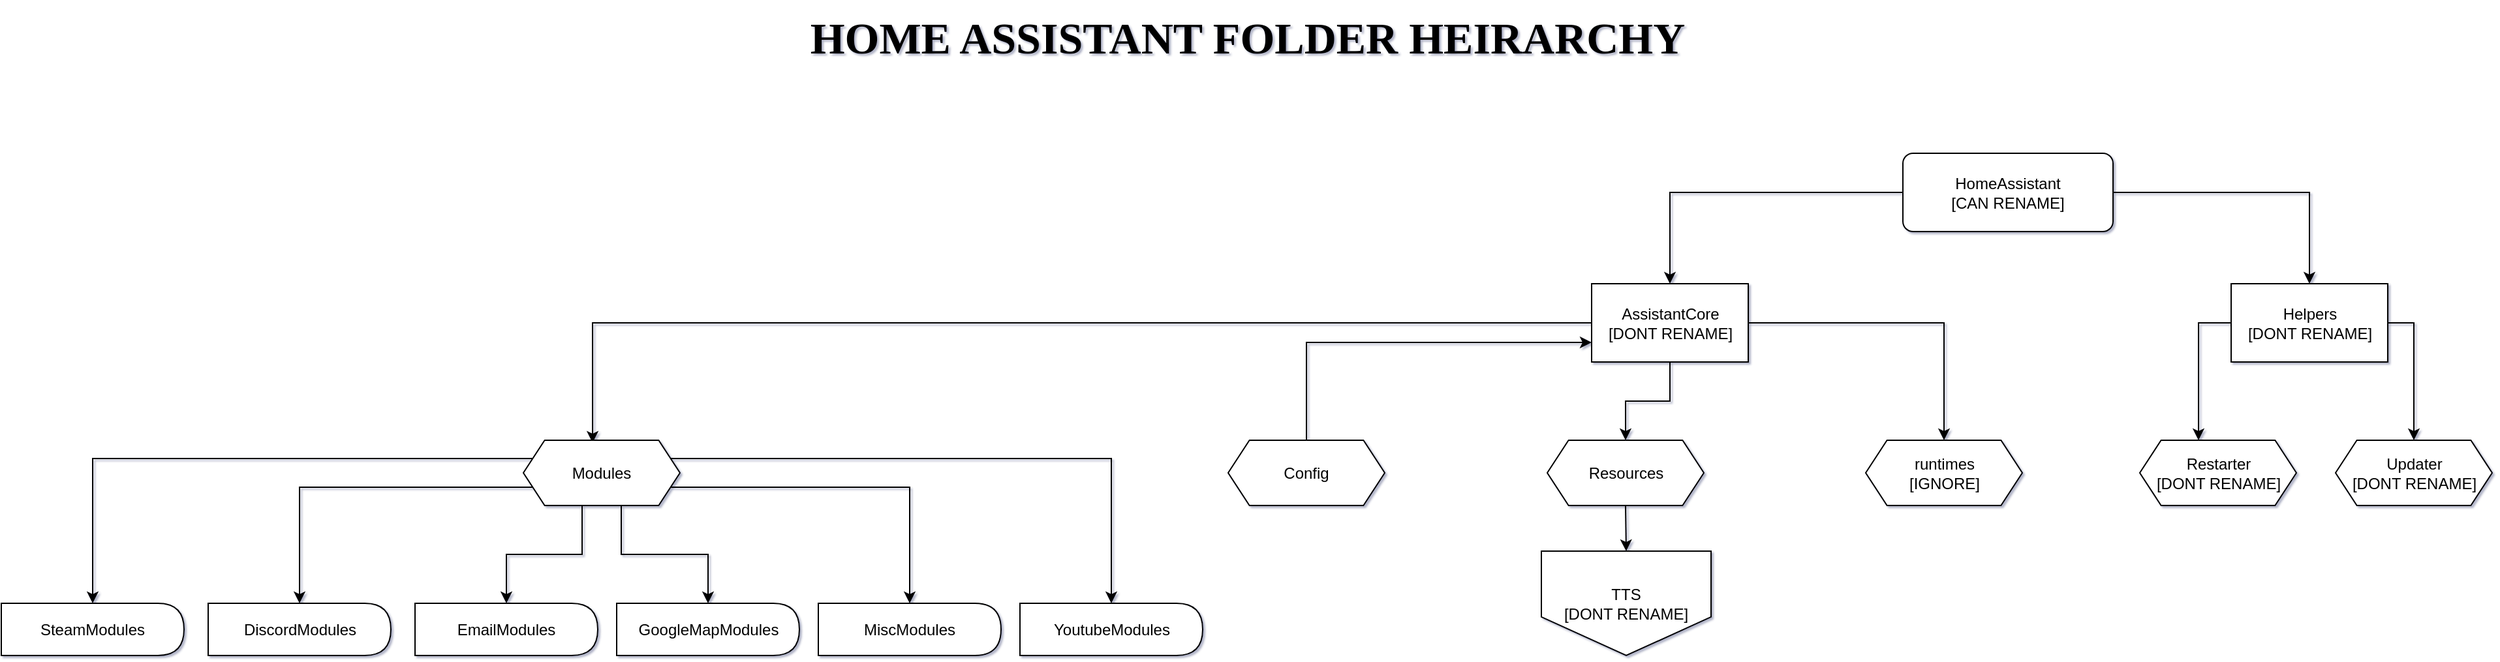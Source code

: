 <mxfile version="10.8.9" type="device"><diagram id="G6u-f83_g-XoqXDKuJAM" name="Page-1"><mxGraphModel dx="4856" dy="2140" grid="1" gridSize="10" guides="1" tooltips="1" connect="1" arrows="1" fold="1" page="1" pageScale="1" pageWidth="1200" pageHeight="800" math="0" shadow="1"><root><mxCell id="0"/><mxCell id="1" parent="0"/><mxCell id="c9jgI6Bl3LWKztlzpwif-20" style="edgeStyle=orthogonalEdgeStyle;rounded=0;orthogonalLoop=1;jettySize=auto;html=1;exitX=0;exitY=0.5;exitDx=0;exitDy=0;entryX=0.5;entryY=0;entryDx=0;entryDy=0;" edge="1" parent="1" source="c9jgI6Bl3LWKztlzpwif-1" target="c9jgI6Bl3LWKztlzpwif-2"><mxGeometry relative="1" as="geometry"/></mxCell><mxCell id="c9jgI6Bl3LWKztlzpwif-21" style="edgeStyle=orthogonalEdgeStyle;rounded=0;orthogonalLoop=1;jettySize=auto;html=1;exitX=1;exitY=0.5;exitDx=0;exitDy=0;entryX=0.5;entryY=0;entryDx=0;entryDy=0;" edge="1" parent="1" source="c9jgI6Bl3LWKztlzpwif-1" target="c9jgI6Bl3LWKztlzpwif-3"><mxGeometry relative="1" as="geometry"/></mxCell><mxCell id="c9jgI6Bl3LWKztlzpwif-1" value="HomeAssistant&lt;br&gt;[CAN RENAME]&lt;br&gt;" style="rounded=1;whiteSpace=wrap;html=1;arcSize=13;" vertex="1" parent="1"><mxGeometry x="417" y="157.5" width="161" height="60" as="geometry"/></mxCell><mxCell id="c9jgI6Bl3LWKztlzpwif-27" style="edgeStyle=orthogonalEdgeStyle;rounded=0;orthogonalLoop=1;jettySize=auto;html=1;exitX=1;exitY=0.5;exitDx=0;exitDy=0;entryX=0.5;entryY=0;entryDx=0;entryDy=0;" edge="1" parent="1" source="c9jgI6Bl3LWKztlzpwif-2" target="c9jgI6Bl3LWKztlzpwif-7"><mxGeometry relative="1" as="geometry"/></mxCell><mxCell id="c9jgI6Bl3LWKztlzpwif-42" style="edgeStyle=orthogonalEdgeStyle;rounded=0;orthogonalLoop=1;jettySize=auto;html=1;exitX=0;exitY=0.5;exitDx=0;exitDy=0;entryX=0.442;entryY=0.04;entryDx=0;entryDy=0;entryPerimeter=0;" edge="1" parent="1" source="c9jgI6Bl3LWKztlzpwif-2" target="c9jgI6Bl3LWKztlzpwif-5"><mxGeometry relative="1" as="geometry"/></mxCell><mxCell id="c9jgI6Bl3LWKztlzpwif-54" style="edgeStyle=orthogonalEdgeStyle;rounded=0;orthogonalLoop=1;jettySize=auto;html=1;exitX=0.5;exitY=1;exitDx=0;exitDy=0;entryX=0.5;entryY=0;entryDx=0;entryDy=0;" edge="1" parent="1" source="c9jgI6Bl3LWKztlzpwif-2" target="c9jgI6Bl3LWKztlzpwif-6"><mxGeometry relative="1" as="geometry"/></mxCell><mxCell id="c9jgI6Bl3LWKztlzpwif-2" value="AssistantCore&lt;br&gt;[DONT RENAME]&lt;br&gt;" style="rounded=1;whiteSpace=wrap;html=1;arcSize=0;" vertex="1" parent="1"><mxGeometry x="178.5" y="257.5" width="120" height="60" as="geometry"/></mxCell><mxCell id="c9jgI6Bl3LWKztlzpwif-31" style="edgeStyle=orthogonalEdgeStyle;rounded=0;orthogonalLoop=1;jettySize=auto;html=1;exitX=0;exitY=0.5;exitDx=0;exitDy=0;entryX=0.375;entryY=0;entryDx=0;entryDy=0;" edge="1" parent="1" source="c9jgI6Bl3LWKztlzpwif-3" target="c9jgI6Bl3LWKztlzpwif-13"><mxGeometry relative="1" as="geometry"/></mxCell><mxCell id="c9jgI6Bl3LWKztlzpwif-33" style="edgeStyle=orthogonalEdgeStyle;rounded=0;orthogonalLoop=1;jettySize=auto;html=1;exitX=1;exitY=0.5;exitDx=0;exitDy=0;entryX=0.5;entryY=0;entryDx=0;entryDy=0;" edge="1" parent="1" source="c9jgI6Bl3LWKztlzpwif-3" target="c9jgI6Bl3LWKztlzpwif-14"><mxGeometry relative="1" as="geometry"/></mxCell><mxCell id="c9jgI6Bl3LWKztlzpwif-3" value="Helpers&lt;br&gt;[DONT RENAME]&lt;br&gt;" style="rounded=1;whiteSpace=wrap;html=1;arcSize=0;" vertex="1" parent="1"><mxGeometry x="668.5" y="257.5" width="120" height="60" as="geometry"/></mxCell><mxCell id="c9jgI6Bl3LWKztlzpwif-53" style="edgeStyle=orthogonalEdgeStyle;rounded=0;orthogonalLoop=1;jettySize=auto;html=1;exitX=0.5;exitY=0;exitDx=0;exitDy=0;entryX=0;entryY=0.75;entryDx=0;entryDy=0;" edge="1" parent="1" source="c9jgI6Bl3LWKztlzpwif-4" target="c9jgI6Bl3LWKztlzpwif-2"><mxGeometry relative="1" as="geometry"/></mxCell><mxCell id="c9jgI6Bl3LWKztlzpwif-4" value="Config&lt;br&gt;" style="shape=hexagon;perimeter=hexagonPerimeter2;whiteSpace=wrap;html=1;size=0.136;" vertex="1" parent="1"><mxGeometry x="-100" y="377.5" width="120" height="50" as="geometry"/></mxCell><mxCell id="c9jgI6Bl3LWKztlzpwif-41" style="edgeStyle=orthogonalEdgeStyle;rounded=0;orthogonalLoop=1;jettySize=auto;html=1;exitX=0;exitY=0.25;exitDx=0;exitDy=0;" edge="1" parent="1" source="c9jgI6Bl3LWKztlzpwif-5" target="c9jgI6Bl3LWKztlzpwif-38"><mxGeometry relative="1" as="geometry"/></mxCell><mxCell id="c9jgI6Bl3LWKztlzpwif-44" style="edgeStyle=orthogonalEdgeStyle;rounded=0;orthogonalLoop=1;jettySize=auto;html=1;exitX=0;exitY=0.75;exitDx=0;exitDy=0;entryX=0.5;entryY=0;entryDx=0;entryDy=0;" edge="1" parent="1" source="c9jgI6Bl3LWKztlzpwif-5" target="c9jgI6Bl3LWKztlzpwif-34"><mxGeometry relative="1" as="geometry"/></mxCell><mxCell id="c9jgI6Bl3LWKztlzpwif-47" style="edgeStyle=orthogonalEdgeStyle;rounded=0;orthogonalLoop=1;jettySize=auto;html=1;exitX=1;exitY=0.25;exitDx=0;exitDy=0;entryX=0.5;entryY=0;entryDx=0;entryDy=0;" edge="1" parent="1" source="c9jgI6Bl3LWKztlzpwif-5" target="c9jgI6Bl3LWKztlzpwif-39"><mxGeometry relative="1" as="geometry"/></mxCell><mxCell id="c9jgI6Bl3LWKztlzpwif-48" style="edgeStyle=orthogonalEdgeStyle;rounded=0;orthogonalLoop=1;jettySize=auto;html=1;exitX=0.375;exitY=1;exitDx=0;exitDy=0;entryX=0.5;entryY=0;entryDx=0;entryDy=0;" edge="1" parent="1" source="c9jgI6Bl3LWKztlzpwif-5" target="c9jgI6Bl3LWKztlzpwif-35"><mxGeometry relative="1" as="geometry"/></mxCell><mxCell id="c9jgI6Bl3LWKztlzpwif-49" style="edgeStyle=orthogonalEdgeStyle;rounded=0;orthogonalLoop=1;jettySize=auto;html=1;exitX=0.625;exitY=1;exitDx=0;exitDy=0;entryX=0.5;entryY=0;entryDx=0;entryDy=0;" edge="1" parent="1" source="c9jgI6Bl3LWKztlzpwif-5" target="c9jgI6Bl3LWKztlzpwif-36"><mxGeometry relative="1" as="geometry"/></mxCell><mxCell id="c9jgI6Bl3LWKztlzpwif-50" style="edgeStyle=orthogonalEdgeStyle;rounded=0;orthogonalLoop=1;jettySize=auto;html=1;exitX=1;exitY=0.75;exitDx=0;exitDy=0;entryX=0.5;entryY=0;entryDx=0;entryDy=0;" edge="1" parent="1" source="c9jgI6Bl3LWKztlzpwif-5" target="c9jgI6Bl3LWKztlzpwif-37"><mxGeometry relative="1" as="geometry"/></mxCell><mxCell id="c9jgI6Bl3LWKztlzpwif-5" value="Modules&lt;br&gt;" style="shape=hexagon;perimeter=hexagonPerimeter2;whiteSpace=wrap;html=1;size=0.136;" vertex="1" parent="1"><mxGeometry x="-640" y="377.5" width="120" height="50" as="geometry"/></mxCell><mxCell id="c9jgI6Bl3LWKztlzpwif-56" style="edgeStyle=orthogonalEdgeStyle;rounded=0;orthogonalLoop=1;jettySize=auto;html=1;exitX=0.5;exitY=1;exitDx=0;exitDy=0;entryX=0.5;entryY=0;entryDx=0;entryDy=0;" edge="1" parent="1" source="c9jgI6Bl3LWKztlzpwif-6" target="c9jgI6Bl3LWKztlzpwif-55"><mxGeometry relative="1" as="geometry"/></mxCell><mxCell id="c9jgI6Bl3LWKztlzpwif-6" value="Resources&lt;br&gt;" style="shape=hexagon;perimeter=hexagonPerimeter2;whiteSpace=wrap;html=1;size=0.136;" vertex="1" parent="1"><mxGeometry x="144.5" y="377.5" width="120" height="50" as="geometry"/></mxCell><mxCell id="c9jgI6Bl3LWKztlzpwif-7" value="runtimes&lt;br&gt;[IGNORE]&lt;br&gt;" style="shape=hexagon;perimeter=hexagonPerimeter2;whiteSpace=wrap;html=1;size=0.136;" vertex="1" parent="1"><mxGeometry x="388.5" y="377.5" width="120" height="50" as="geometry"/></mxCell><mxCell id="c9jgI6Bl3LWKztlzpwif-13" value="Restarter&lt;br&gt;[DONT RENAME]&lt;br&gt;" style="shape=hexagon;perimeter=hexagonPerimeter2;whiteSpace=wrap;html=1;size=0.136;" vertex="1" parent="1"><mxGeometry x="598.5" y="377.5" width="120" height="50" as="geometry"/></mxCell><mxCell id="c9jgI6Bl3LWKztlzpwif-14" value="Updater&lt;br&gt;[DONT RENAME]&lt;br&gt;" style="shape=hexagon;perimeter=hexagonPerimeter2;whiteSpace=wrap;html=1;size=0.136;" vertex="1" parent="1"><mxGeometry x="748.5" y="377.5" width="120" height="50" as="geometry"/></mxCell><mxCell id="c9jgI6Bl3LWKztlzpwif-34" value="DiscordModules" style="shape=delay;whiteSpace=wrap;html=1;" vertex="1" parent="1"><mxGeometry x="-881.5" y="502.5" width="140" height="40" as="geometry"/></mxCell><mxCell id="c9jgI6Bl3LWKztlzpwif-35" value="EmailModules&lt;br&gt;" style="shape=delay;whiteSpace=wrap;html=1;" vertex="1" parent="1"><mxGeometry x="-723" y="502.5" width="140" height="40" as="geometry"/></mxCell><mxCell id="c9jgI6Bl3LWKztlzpwif-36" value="GoogleMapModules" style="shape=delay;whiteSpace=wrap;html=1;" vertex="1" parent="1"><mxGeometry x="-568.5" y="502.5" width="140" height="40" as="geometry"/></mxCell><mxCell id="c9jgI6Bl3LWKztlzpwif-37" value="MiscModules" style="shape=delay;whiteSpace=wrap;html=1;" vertex="1" parent="1"><mxGeometry x="-414" y="502.5" width="140" height="40" as="geometry"/></mxCell><mxCell id="c9jgI6Bl3LWKztlzpwif-38" value="SteamModules" style="shape=delay;whiteSpace=wrap;html=1;" vertex="1" parent="1"><mxGeometry x="-1040" y="502.5" width="140" height="40" as="geometry"/></mxCell><mxCell id="c9jgI6Bl3LWKztlzpwif-39" value="YoutubeModules" style="shape=delay;whiteSpace=wrap;html=1;" vertex="1" parent="1"><mxGeometry x="-259.5" y="502.5" width="140" height="40" as="geometry"/></mxCell><mxCell id="c9jgI6Bl3LWKztlzpwif-55" value="TTS&lt;br&gt;[DONT RENAME]&lt;br&gt;" style="shape=offPageConnector;whiteSpace=wrap;html=1;direction=east;size=0.369;" vertex="1" parent="1"><mxGeometry x="140" y="462.5" width="130" height="80" as="geometry"/></mxCell><mxCell id="c9jgI6Bl3LWKztlzpwif-58" value="HOME ASSISTANT FOLDER HEIRARCHY&lt;br style=&quot;font-size: 34px;&quot;&gt;" style="text;html=1;align=center;verticalAlign=middle;whiteSpace=wrap;rounded=0;shadow=0;comic=0;glass=0;fontStyle=1;fontFamily=Verdana;horizontal=1;fontSize=34;" vertex="1" parent="1"><mxGeometry x="-1040" y="40" width="1910" height="60" as="geometry"/></mxCell></root></mxGraphModel></diagram></mxfile>
